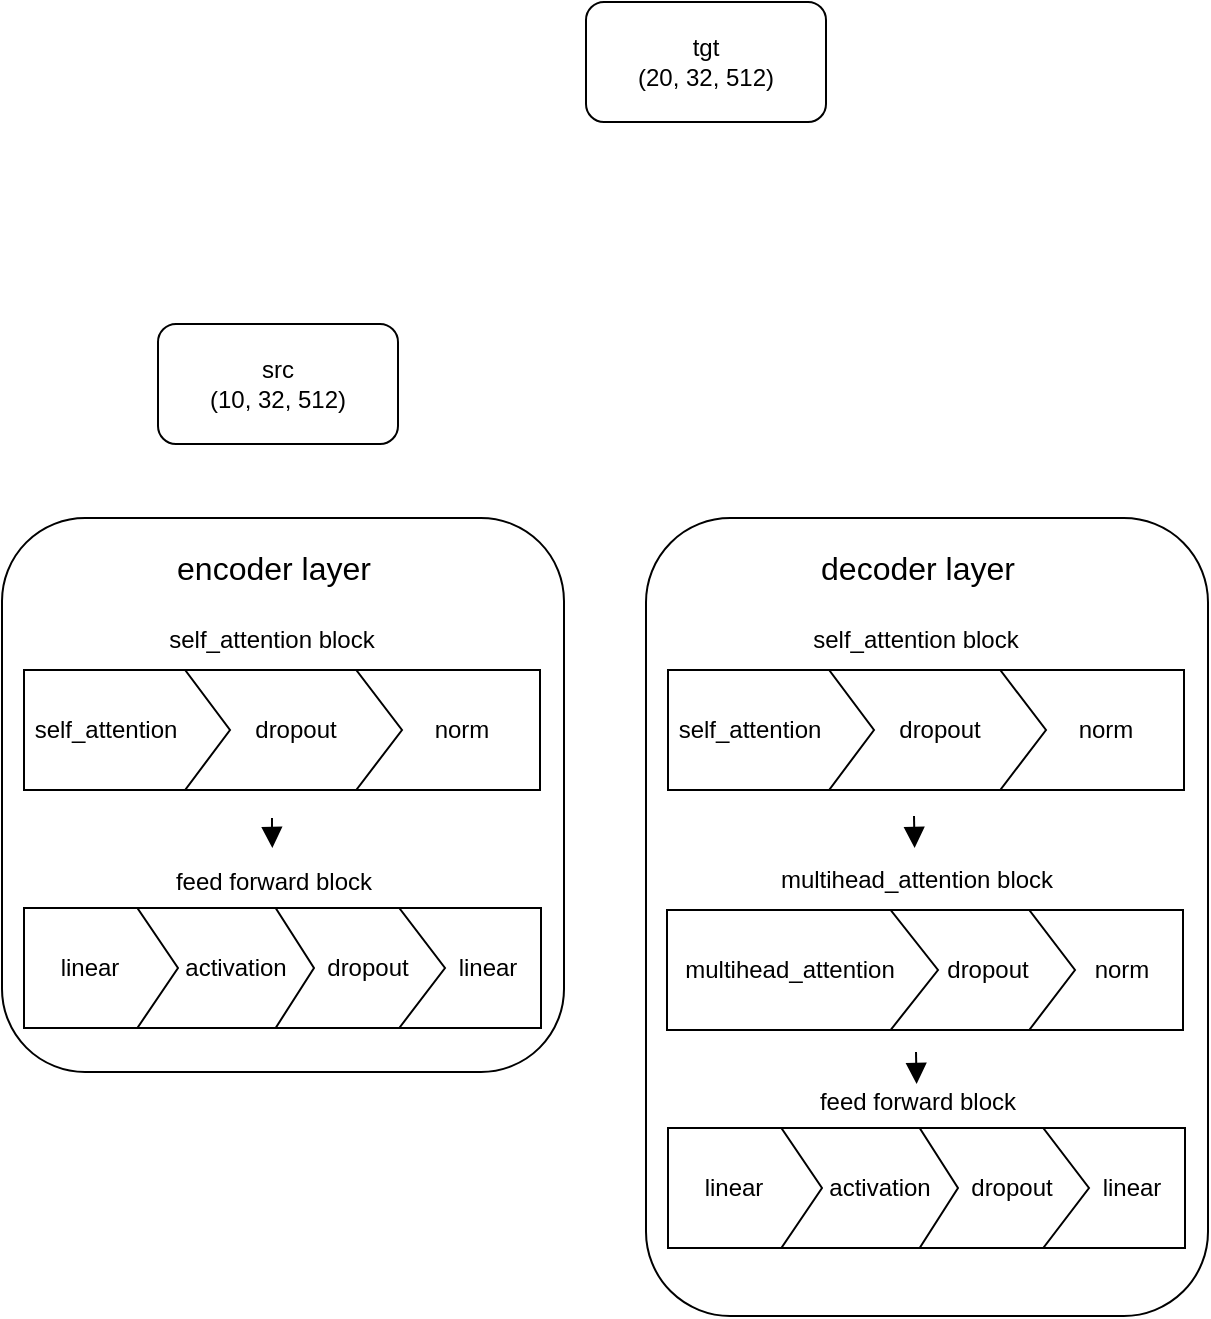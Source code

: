 <mxfile version="24.7.8">
  <diagram name="第 1 页" id="qHCgXSYTzzumiglc0Adv">
    <mxGraphModel dx="699" dy="692" grid="0" gridSize="10" guides="1" tooltips="1" connect="1" arrows="1" fold="1" page="0" pageScale="1" pageWidth="827" pageHeight="1169" math="0" shadow="0">
      <root>
        <mxCell id="0" />
        <mxCell id="1" parent="0" />
        <mxCell id="DD-taFXnz9ZpeqrUZeBg-1" value="src&lt;div&gt;(10, 32, 512)&lt;/div&gt;" style="rounded=1;whiteSpace=wrap;html=1;" parent="1" vertex="1">
          <mxGeometry x="-50" y="37" width="120" height="60" as="geometry" />
        </mxCell>
        <mxCell id="DD-taFXnz9ZpeqrUZeBg-2" value="tgt&lt;div&gt;(20, 32, 512)&lt;/div&gt;" style="rounded=1;whiteSpace=wrap;html=1;" parent="1" vertex="1">
          <mxGeometry x="164" y="-124" width="120" height="60" as="geometry" />
        </mxCell>
        <mxCell id="vtAY9cTU2vYuFBfP6n2g-21" value="" style="rounded=1;whiteSpace=wrap;html=1;" vertex="1" parent="1">
          <mxGeometry x="-128" y="134" width="281" height="277" as="geometry" />
        </mxCell>
        <mxCell id="vtAY9cTU2vYuFBfP6n2g-27" value="&lt;font style=&quot;font-size: 12px;&quot;&gt;self_attention block&lt;/font&gt;" style="text;html=1;align=center;verticalAlign=middle;whiteSpace=wrap;rounded=0;fontSize=16;" vertex="1" parent="1">
          <mxGeometry x="-55" y="178" width="123.5" height="30" as="geometry" />
        </mxCell>
        <mxCell id="vtAY9cTU2vYuFBfP6n2g-35" value="&lt;font style=&quot;font-size: 12px;&quot;&gt;feed forward block&lt;/font&gt;" style="text;html=1;align=center;verticalAlign=middle;whiteSpace=wrap;rounded=0;fontSize=16;" vertex="1" parent="1">
          <mxGeometry x="-54.25" y="299" width="123.5" height="30" as="geometry" />
        </mxCell>
        <mxCell id="vtAY9cTU2vYuFBfP6n2g-36" value="encoder layer" style="text;html=1;align=center;verticalAlign=middle;whiteSpace=wrap;rounded=0;fontSize=16;" vertex="1" parent="1">
          <mxGeometry x="-52.25" y="144" width="120.25" height="30" as="geometry" />
        </mxCell>
        <mxCell id="vtAY9cTU2vYuFBfP6n2g-44" value="" style="rounded=0;whiteSpace=wrap;html=1;" vertex="1" parent="1">
          <mxGeometry x="21" y="210" width="120" height="60" as="geometry" />
        </mxCell>
        <mxCell id="vtAY9cTU2vYuFBfP6n2g-45" value="" style="verticalLabelPosition=bottom;verticalAlign=top;html=1;shape=offPageConnector;rounded=0;size=0.211;direction=north;" vertex="1" parent="1">
          <mxGeometry x="-36.5" y="210" width="108.5" height="60" as="geometry" />
        </mxCell>
        <mxCell id="vtAY9cTU2vYuFBfP6n2g-47" value="" style="verticalLabelPosition=bottom;verticalAlign=top;html=1;shape=offPageConnector;rounded=0;size=0.218;direction=north;" vertex="1" parent="1">
          <mxGeometry x="-117" y="210" width="103" height="60" as="geometry" />
        </mxCell>
        <mxCell id="vtAY9cTU2vYuFBfP6n2g-48" value="&lt;font style=&quot;font-size: 12px;&quot;&gt;self_attention&lt;/font&gt;" style="text;html=1;align=center;verticalAlign=middle;whiteSpace=wrap;rounded=0;fontSize=16;" vertex="1" parent="1">
          <mxGeometry x="-106" y="223" width="60" height="30" as="geometry" />
        </mxCell>
        <mxCell id="vtAY9cTU2vYuFBfP6n2g-49" value="&lt;font style=&quot;font-size: 12px;&quot;&gt;dropout&lt;/font&gt;" style="text;html=1;align=center;verticalAlign=middle;whiteSpace=wrap;rounded=0;fontSize=16;" vertex="1" parent="1">
          <mxGeometry x="-11" y="223" width="60" height="30" as="geometry" />
        </mxCell>
        <mxCell id="vtAY9cTU2vYuFBfP6n2g-50" value="&lt;font style=&quot;font-size: 12px;&quot;&gt;norm&lt;/font&gt;" style="text;html=1;align=center;verticalAlign=middle;whiteSpace=wrap;rounded=0;fontSize=16;" vertex="1" parent="1">
          <mxGeometry x="72" y="223" width="60" height="30" as="geometry" />
        </mxCell>
        <mxCell id="vtAY9cTU2vYuFBfP6n2g-51" value="" style="rounded=0;whiteSpace=wrap;html=1;" vertex="1" parent="1">
          <mxGeometry x="21.5" y="329" width="120" height="60" as="geometry" />
        </mxCell>
        <mxCell id="vtAY9cTU2vYuFBfP6n2g-52" value="" style="verticalLabelPosition=bottom;verticalAlign=top;html=1;shape=offPageConnector;rounded=0;size=0.211;direction=north;" vertex="1" parent="1">
          <mxGeometry x="-15" y="329" width="108.5" height="60" as="geometry" />
        </mxCell>
        <mxCell id="vtAY9cTU2vYuFBfP6n2g-53" value="" style="verticalLabelPosition=bottom;verticalAlign=top;html=1;shape=offPageConnector;rounded=0;size=0.218;direction=north;" vertex="1" parent="1">
          <mxGeometry x="-60" y="329" width="88" height="60" as="geometry" />
        </mxCell>
        <mxCell id="vtAY9cTU2vYuFBfP6n2g-54" value="&lt;font style=&quot;font-size: 12px;&quot;&gt;activation&lt;/font&gt;" style="text;html=1;align=center;verticalAlign=middle;whiteSpace=wrap;rounded=0;fontSize=16;" vertex="1" parent="1">
          <mxGeometry x="-41" y="341.5" width="60" height="30" as="geometry" />
        </mxCell>
        <mxCell id="vtAY9cTU2vYuFBfP6n2g-55" value="&lt;font style=&quot;font-size: 12px;&quot;&gt;dropout&lt;/font&gt;" style="text;html=1;align=center;verticalAlign=middle;whiteSpace=wrap;rounded=0;fontSize=16;" vertex="1" parent="1">
          <mxGeometry x="24.5" y="342" width="60" height="30" as="geometry" />
        </mxCell>
        <mxCell id="vtAY9cTU2vYuFBfP6n2g-56" value="&lt;font style=&quot;font-size: 12px;&quot;&gt;linear&lt;/font&gt;" style="text;html=1;align=center;verticalAlign=middle;whiteSpace=wrap;rounded=0;fontSize=16;" vertex="1" parent="1">
          <mxGeometry x="89" y="343" width="51.5" height="27" as="geometry" />
        </mxCell>
        <mxCell id="vtAY9cTU2vYuFBfP6n2g-57" value="" style="verticalLabelPosition=bottom;verticalAlign=top;html=1;shape=offPageConnector;rounded=0;size=0.264;direction=north;" vertex="1" parent="1">
          <mxGeometry x="-117" y="329" width="77" height="60" as="geometry" />
        </mxCell>
        <mxCell id="vtAY9cTU2vYuFBfP6n2g-58" value="&lt;font style=&quot;font-size: 12px;&quot;&gt;linear&lt;/font&gt;" style="text;html=1;align=center;verticalAlign=middle;whiteSpace=wrap;rounded=0;fontSize=16;" vertex="1" parent="1">
          <mxGeometry x="-114" y="342" width="60" height="30" as="geometry" />
        </mxCell>
        <mxCell id="vtAY9cTU2vYuFBfP6n2g-61" value="" style="endArrow=block;html=1;rounded=0;fontSize=12;startSize=8;endSize=8;curved=1;endFill=1;" edge="1" parent="1" target="vtAY9cTU2vYuFBfP6n2g-35">
          <mxGeometry width="50" height="50" relative="1" as="geometry">
            <mxPoint x="7" y="284" as="sourcePoint" />
            <mxPoint x="57" y="234" as="targetPoint" />
            <Array as="points">
              <mxPoint x="7" y="291" />
            </Array>
          </mxGeometry>
        </mxCell>
        <mxCell id="vtAY9cTU2vYuFBfP6n2g-62" value="" style="rounded=1;whiteSpace=wrap;html=1;" vertex="1" parent="1">
          <mxGeometry x="194" y="134" width="281" height="399" as="geometry" />
        </mxCell>
        <mxCell id="vtAY9cTU2vYuFBfP6n2g-63" value="&lt;font style=&quot;font-size: 12px;&quot;&gt;self_attention block&lt;/font&gt;" style="text;html=1;align=center;verticalAlign=middle;whiteSpace=wrap;rounded=0;fontSize=16;" vertex="1" parent="1">
          <mxGeometry x="267" y="178" width="123.5" height="30" as="geometry" />
        </mxCell>
        <mxCell id="vtAY9cTU2vYuFBfP6n2g-64" value="&lt;font style=&quot;font-size: 12px;&quot;&gt;feed forward block&lt;/font&gt;" style="text;html=1;align=center;verticalAlign=middle;whiteSpace=wrap;rounded=0;fontSize=16;" vertex="1" parent="1">
          <mxGeometry x="268" y="409" width="123.5" height="30" as="geometry" />
        </mxCell>
        <mxCell id="vtAY9cTU2vYuFBfP6n2g-65" value="decoder layer" style="text;html=1;align=center;verticalAlign=middle;whiteSpace=wrap;rounded=0;fontSize=16;" vertex="1" parent="1">
          <mxGeometry x="269.75" y="144" width="120.25" height="30" as="geometry" />
        </mxCell>
        <mxCell id="vtAY9cTU2vYuFBfP6n2g-66" value="" style="rounded=0;whiteSpace=wrap;html=1;" vertex="1" parent="1">
          <mxGeometry x="343" y="210" width="120" height="60" as="geometry" />
        </mxCell>
        <mxCell id="vtAY9cTU2vYuFBfP6n2g-67" value="" style="verticalLabelPosition=bottom;verticalAlign=top;html=1;shape=offPageConnector;rounded=0;size=0.211;direction=north;" vertex="1" parent="1">
          <mxGeometry x="285.5" y="210" width="108.5" height="60" as="geometry" />
        </mxCell>
        <mxCell id="vtAY9cTU2vYuFBfP6n2g-68" value="" style="verticalLabelPosition=bottom;verticalAlign=top;html=1;shape=offPageConnector;rounded=0;size=0.218;direction=north;" vertex="1" parent="1">
          <mxGeometry x="205" y="210" width="103" height="60" as="geometry" />
        </mxCell>
        <mxCell id="vtAY9cTU2vYuFBfP6n2g-69" value="&lt;font style=&quot;font-size: 12px;&quot;&gt;self_attention&lt;/font&gt;" style="text;html=1;align=center;verticalAlign=middle;whiteSpace=wrap;rounded=0;fontSize=16;" vertex="1" parent="1">
          <mxGeometry x="216" y="223" width="60" height="30" as="geometry" />
        </mxCell>
        <mxCell id="vtAY9cTU2vYuFBfP6n2g-70" value="&lt;font style=&quot;font-size: 12px;&quot;&gt;dropout&lt;/font&gt;" style="text;html=1;align=center;verticalAlign=middle;whiteSpace=wrap;rounded=0;fontSize=16;" vertex="1" parent="1">
          <mxGeometry x="311" y="223" width="60" height="30" as="geometry" />
        </mxCell>
        <mxCell id="vtAY9cTU2vYuFBfP6n2g-71" value="&lt;font style=&quot;font-size: 12px;&quot;&gt;norm&lt;/font&gt;" style="text;html=1;align=center;verticalAlign=middle;whiteSpace=wrap;rounded=0;fontSize=16;" vertex="1" parent="1">
          <mxGeometry x="394" y="223" width="60" height="30" as="geometry" />
        </mxCell>
        <mxCell id="vtAY9cTU2vYuFBfP6n2g-72" value="" style="rounded=0;whiteSpace=wrap;html=1;" vertex="1" parent="1">
          <mxGeometry x="343.5" y="439" width="120" height="60" as="geometry" />
        </mxCell>
        <mxCell id="vtAY9cTU2vYuFBfP6n2g-73" value="" style="verticalLabelPosition=bottom;verticalAlign=top;html=1;shape=offPageConnector;rounded=0;size=0.211;direction=north;" vertex="1" parent="1">
          <mxGeometry x="307" y="439" width="108.5" height="60" as="geometry" />
        </mxCell>
        <mxCell id="vtAY9cTU2vYuFBfP6n2g-74" value="" style="verticalLabelPosition=bottom;verticalAlign=top;html=1;shape=offPageConnector;rounded=0;size=0.218;direction=north;" vertex="1" parent="1">
          <mxGeometry x="262" y="439" width="88" height="60" as="geometry" />
        </mxCell>
        <mxCell id="vtAY9cTU2vYuFBfP6n2g-75" value="&lt;font style=&quot;font-size: 12px;&quot;&gt;activation&lt;/font&gt;" style="text;html=1;align=center;verticalAlign=middle;whiteSpace=wrap;rounded=0;fontSize=16;" vertex="1" parent="1">
          <mxGeometry x="281" y="451.5" width="60" height="30" as="geometry" />
        </mxCell>
        <mxCell id="vtAY9cTU2vYuFBfP6n2g-76" value="&lt;font style=&quot;font-size: 12px;&quot;&gt;dropout&lt;/font&gt;" style="text;html=1;align=center;verticalAlign=middle;whiteSpace=wrap;rounded=0;fontSize=16;" vertex="1" parent="1">
          <mxGeometry x="346.5" y="452" width="60" height="30" as="geometry" />
        </mxCell>
        <mxCell id="vtAY9cTU2vYuFBfP6n2g-77" value="&lt;font style=&quot;font-size: 12px;&quot;&gt;linear&lt;/font&gt;" style="text;html=1;align=center;verticalAlign=middle;whiteSpace=wrap;rounded=0;fontSize=16;" vertex="1" parent="1">
          <mxGeometry x="411" y="453" width="51.5" height="27" as="geometry" />
        </mxCell>
        <mxCell id="vtAY9cTU2vYuFBfP6n2g-78" value="" style="verticalLabelPosition=bottom;verticalAlign=top;html=1;shape=offPageConnector;rounded=0;size=0.264;direction=north;" vertex="1" parent="1">
          <mxGeometry x="205" y="439" width="77" height="60" as="geometry" />
        </mxCell>
        <mxCell id="vtAY9cTU2vYuFBfP6n2g-79" value="&lt;font style=&quot;font-size: 12px;&quot;&gt;linear&lt;/font&gt;" style="text;html=1;align=center;verticalAlign=middle;whiteSpace=wrap;rounded=0;fontSize=16;" vertex="1" parent="1">
          <mxGeometry x="208" y="452" width="60" height="30" as="geometry" />
        </mxCell>
        <mxCell id="vtAY9cTU2vYuFBfP6n2g-80" value="" style="endArrow=block;html=1;rounded=0;fontSize=12;startSize=8;endSize=8;curved=1;endFill=1;" edge="1" parent="1">
          <mxGeometry width="50" height="50" relative="1" as="geometry">
            <mxPoint x="329" y="401" as="sourcePoint" />
            <mxPoint x="329.312" y="417" as="targetPoint" />
            <Array as="points" />
          </mxGeometry>
        </mxCell>
        <mxCell id="vtAY9cTU2vYuFBfP6n2g-88" value="&lt;font style=&quot;font-size: 12px;&quot;&gt;multihead_attention block&lt;/font&gt;" style="text;html=1;align=center;verticalAlign=middle;whiteSpace=wrap;rounded=0;fontSize=16;" vertex="1" parent="1">
          <mxGeometry x="254.5" y="298" width="148.5" height="30" as="geometry" />
        </mxCell>
        <mxCell id="vtAY9cTU2vYuFBfP6n2g-89" value="" style="rounded=0;whiteSpace=wrap;html=1;" vertex="1" parent="1">
          <mxGeometry x="342.5" y="330" width="120" height="60" as="geometry" />
        </mxCell>
        <mxCell id="vtAY9cTU2vYuFBfP6n2g-90" value="" style="verticalLabelPosition=bottom;verticalAlign=top;html=1;shape=offPageConnector;rounded=0;size=0.211;direction=north;" vertex="1" parent="1">
          <mxGeometry x="300" y="330" width="108.5" height="60" as="geometry" />
        </mxCell>
        <mxCell id="vtAY9cTU2vYuFBfP6n2g-91" value="" style="verticalLabelPosition=bottom;verticalAlign=top;html=1;shape=offPageConnector;rounded=0;size=0.175;direction=north;" vertex="1" parent="1">
          <mxGeometry x="204.5" y="330" width="135.5" height="60" as="geometry" />
        </mxCell>
        <mxCell id="vtAY9cTU2vYuFBfP6n2g-92" value="&lt;font style=&quot;font-size: 12px;&quot;&gt;multihead_attention&lt;/font&gt;" style="text;html=1;align=center;verticalAlign=middle;whiteSpace=wrap;rounded=0;fontSize=16;" vertex="1" parent="1">
          <mxGeometry x="235.5" y="343" width="60" height="30" as="geometry" />
        </mxCell>
        <mxCell id="vtAY9cTU2vYuFBfP6n2g-93" value="&lt;font style=&quot;font-size: 12px;&quot;&gt;dropout&lt;/font&gt;" style="text;html=1;align=center;verticalAlign=middle;whiteSpace=wrap;rounded=0;fontSize=16;" vertex="1" parent="1">
          <mxGeometry x="334.5" y="343" width="60" height="30" as="geometry" />
        </mxCell>
        <mxCell id="vtAY9cTU2vYuFBfP6n2g-94" value="&lt;font style=&quot;font-size: 12px;&quot;&gt;norm&lt;/font&gt;" style="text;html=1;align=center;verticalAlign=middle;whiteSpace=wrap;rounded=0;fontSize=16;" vertex="1" parent="1">
          <mxGeometry x="401.5" y="343" width="60" height="30" as="geometry" />
        </mxCell>
        <mxCell id="vtAY9cTU2vYuFBfP6n2g-98" value="" style="endArrow=block;html=1;rounded=0;fontSize=12;startSize=8;endSize=8;curved=1;endFill=1;" edge="1" parent="1">
          <mxGeometry width="50" height="50" relative="1" as="geometry">
            <mxPoint x="328" y="283" as="sourcePoint" />
            <mxPoint x="328.312" y="299" as="targetPoint" />
            <Array as="points" />
          </mxGeometry>
        </mxCell>
      </root>
    </mxGraphModel>
  </diagram>
</mxfile>
